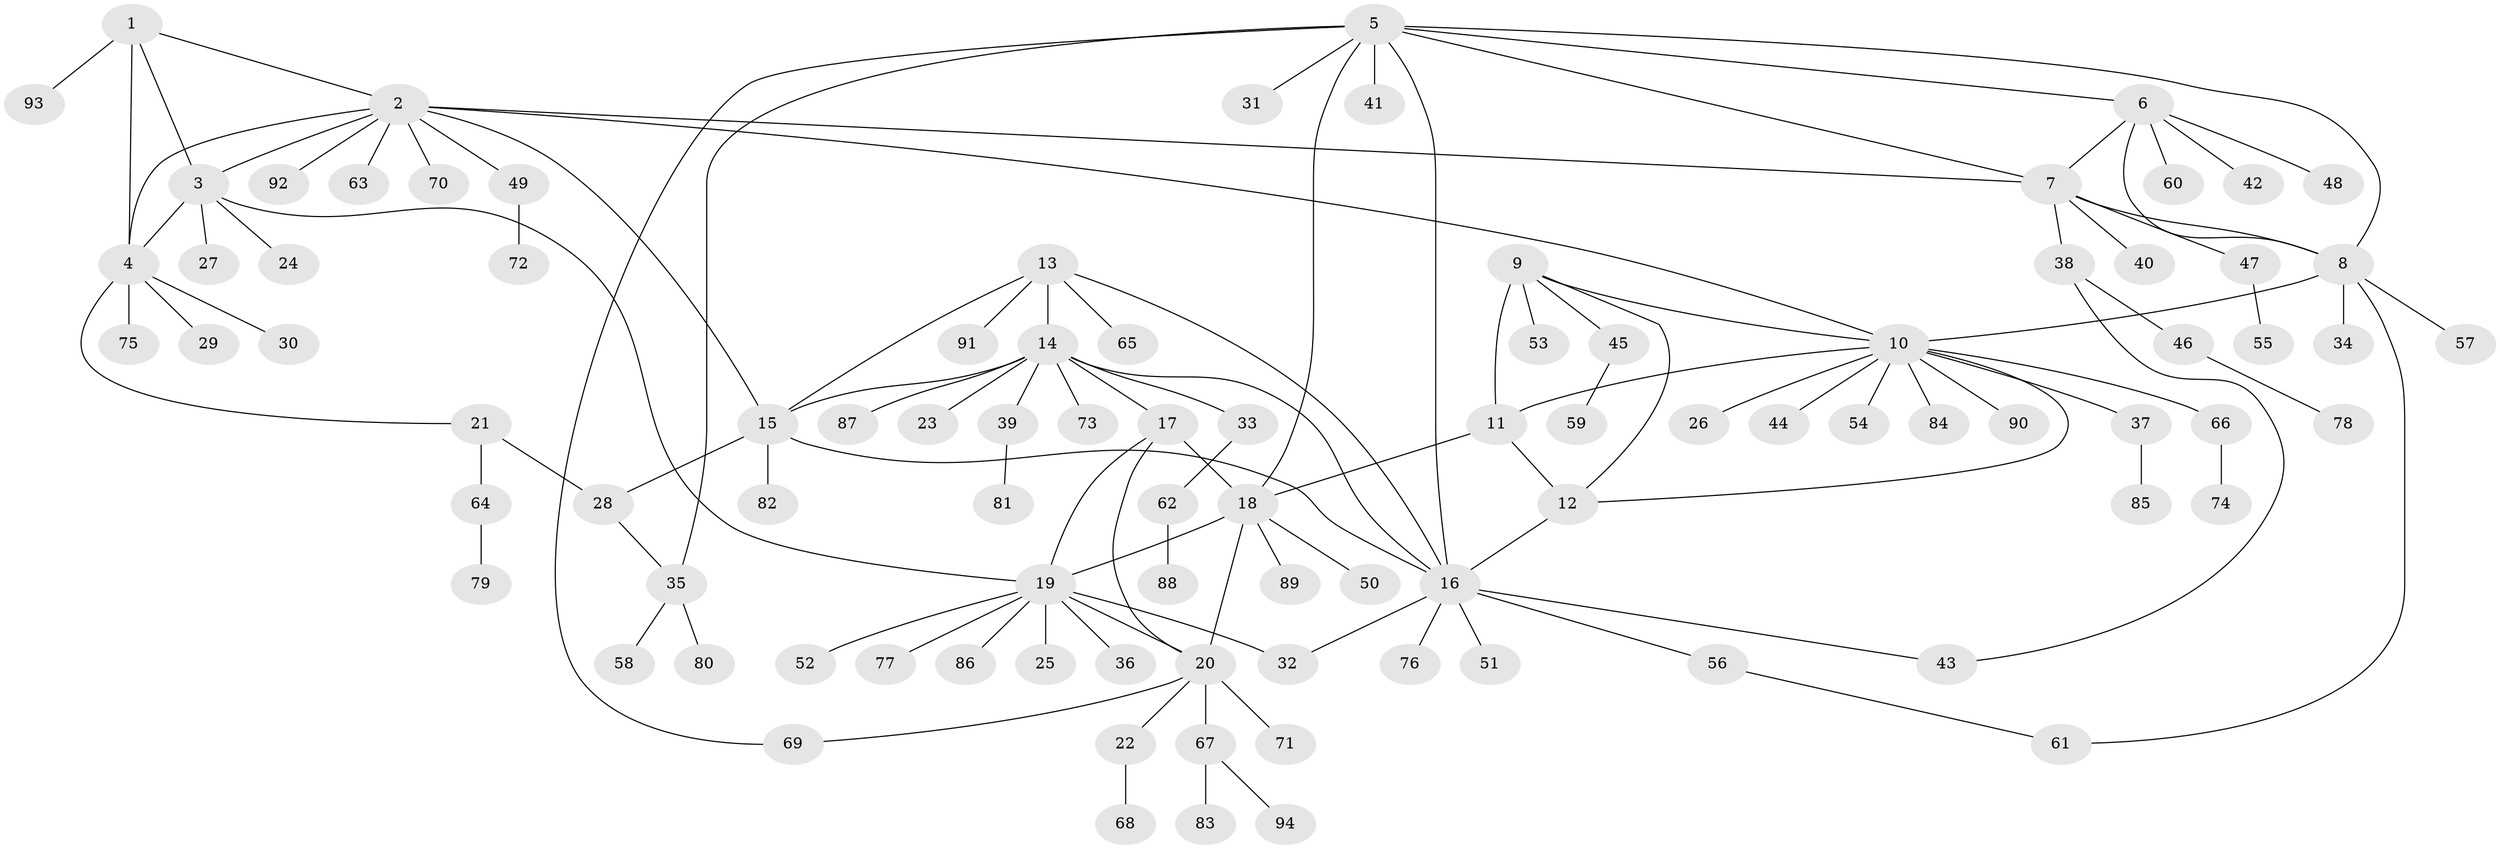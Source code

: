 // Generated by graph-tools (version 1.1) at 2025/15/03/09/25 04:15:57]
// undirected, 94 vertices, 120 edges
graph export_dot {
graph [start="1"]
  node [color=gray90,style=filled];
  1;
  2;
  3;
  4;
  5;
  6;
  7;
  8;
  9;
  10;
  11;
  12;
  13;
  14;
  15;
  16;
  17;
  18;
  19;
  20;
  21;
  22;
  23;
  24;
  25;
  26;
  27;
  28;
  29;
  30;
  31;
  32;
  33;
  34;
  35;
  36;
  37;
  38;
  39;
  40;
  41;
  42;
  43;
  44;
  45;
  46;
  47;
  48;
  49;
  50;
  51;
  52;
  53;
  54;
  55;
  56;
  57;
  58;
  59;
  60;
  61;
  62;
  63;
  64;
  65;
  66;
  67;
  68;
  69;
  70;
  71;
  72;
  73;
  74;
  75;
  76;
  77;
  78;
  79;
  80;
  81;
  82;
  83;
  84;
  85;
  86;
  87;
  88;
  89;
  90;
  91;
  92;
  93;
  94;
  1 -- 2;
  1 -- 3;
  1 -- 4;
  1 -- 93;
  2 -- 3;
  2 -- 4;
  2 -- 7;
  2 -- 10;
  2 -- 15;
  2 -- 49;
  2 -- 63;
  2 -- 70;
  2 -- 92;
  3 -- 4;
  3 -- 19;
  3 -- 24;
  3 -- 27;
  4 -- 21;
  4 -- 29;
  4 -- 30;
  4 -- 75;
  5 -- 6;
  5 -- 7;
  5 -- 8;
  5 -- 16;
  5 -- 18;
  5 -- 31;
  5 -- 35;
  5 -- 41;
  5 -- 69;
  6 -- 7;
  6 -- 8;
  6 -- 42;
  6 -- 48;
  6 -- 60;
  7 -- 8;
  7 -- 38;
  7 -- 40;
  7 -- 47;
  8 -- 10;
  8 -- 34;
  8 -- 57;
  8 -- 61;
  9 -- 10;
  9 -- 11;
  9 -- 12;
  9 -- 45;
  9 -- 53;
  10 -- 11;
  10 -- 12;
  10 -- 26;
  10 -- 37;
  10 -- 44;
  10 -- 54;
  10 -- 66;
  10 -- 84;
  10 -- 90;
  11 -- 12;
  11 -- 18;
  12 -- 16;
  13 -- 14;
  13 -- 15;
  13 -- 16;
  13 -- 65;
  13 -- 91;
  14 -- 15;
  14 -- 16;
  14 -- 17;
  14 -- 23;
  14 -- 33;
  14 -- 39;
  14 -- 73;
  14 -- 87;
  15 -- 16;
  15 -- 28;
  15 -- 82;
  16 -- 32;
  16 -- 43;
  16 -- 51;
  16 -- 56;
  16 -- 76;
  17 -- 18;
  17 -- 19;
  17 -- 20;
  18 -- 19;
  18 -- 20;
  18 -- 50;
  18 -- 89;
  19 -- 20;
  19 -- 25;
  19 -- 32;
  19 -- 36;
  19 -- 52;
  19 -- 77;
  19 -- 86;
  20 -- 22;
  20 -- 67;
  20 -- 69;
  20 -- 71;
  21 -- 28;
  21 -- 64;
  22 -- 68;
  28 -- 35;
  33 -- 62;
  35 -- 58;
  35 -- 80;
  37 -- 85;
  38 -- 43;
  38 -- 46;
  39 -- 81;
  45 -- 59;
  46 -- 78;
  47 -- 55;
  49 -- 72;
  56 -- 61;
  62 -- 88;
  64 -- 79;
  66 -- 74;
  67 -- 83;
  67 -- 94;
}
